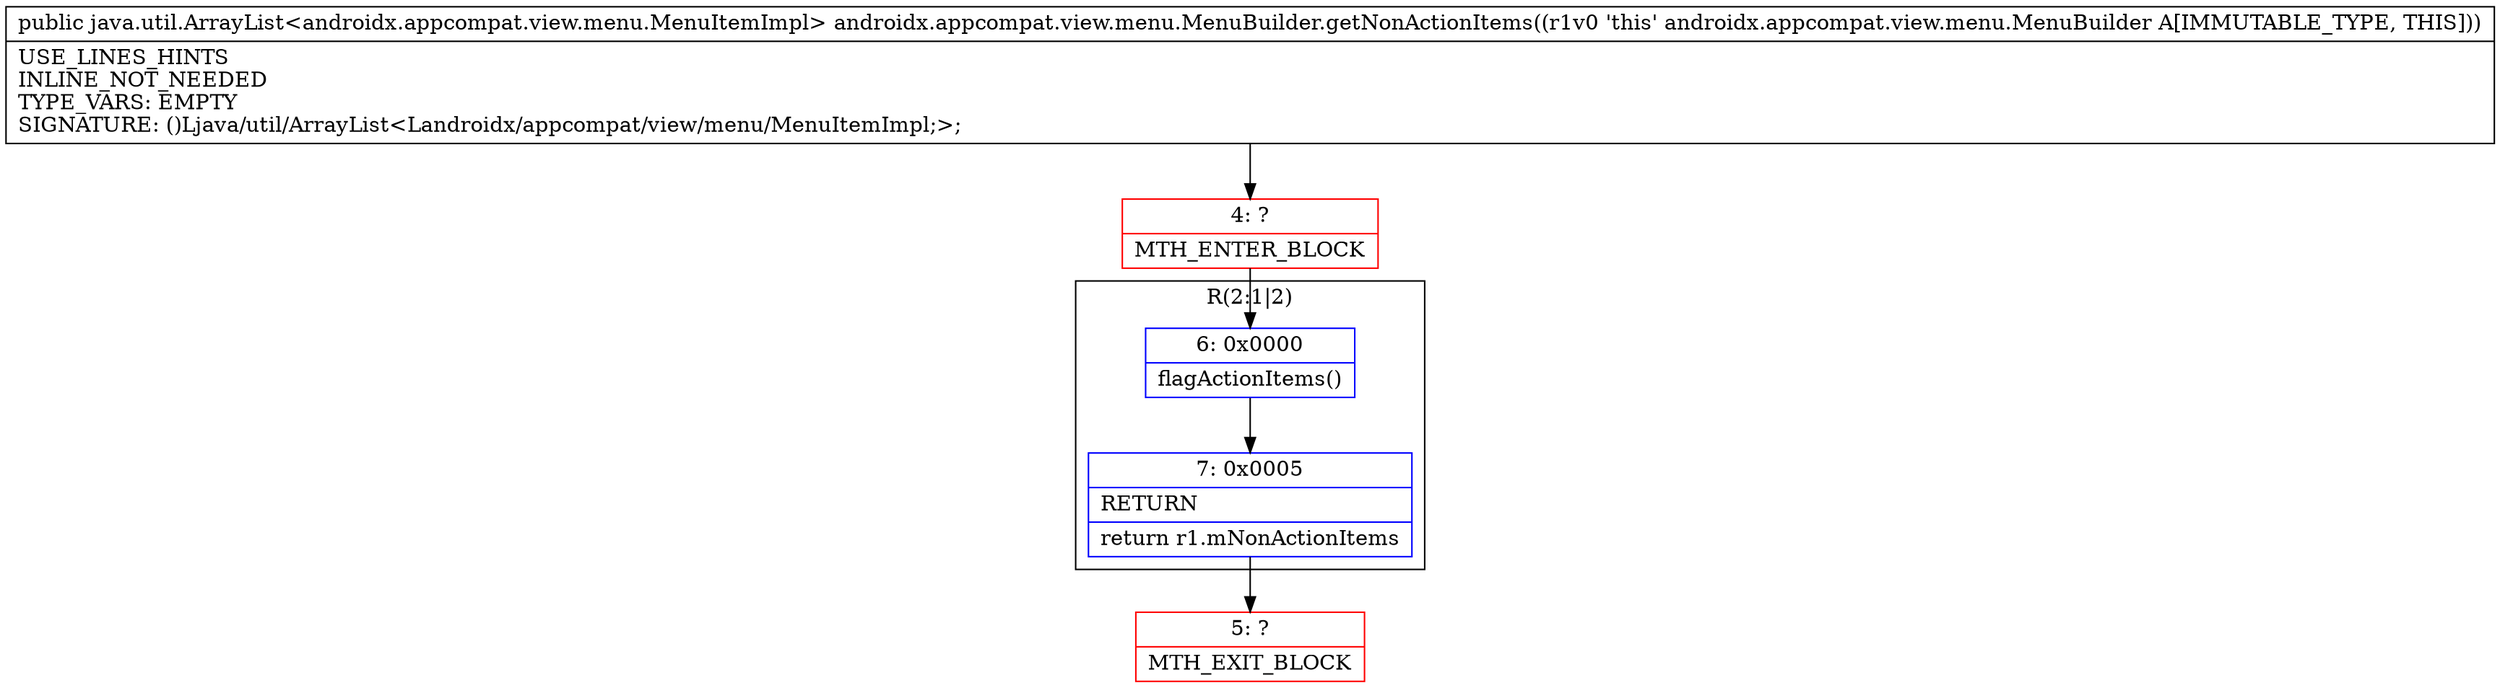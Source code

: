 digraph "CFG forandroidx.appcompat.view.menu.MenuBuilder.getNonActionItems()Ljava\/util\/ArrayList;" {
subgraph cluster_Region_352830219 {
label = "R(2:1|2)";
node [shape=record,color=blue];
Node_6 [shape=record,label="{6\:\ 0x0000|flagActionItems()\l}"];
Node_7 [shape=record,label="{7\:\ 0x0005|RETURN\l|return r1.mNonActionItems\l}"];
}
Node_4 [shape=record,color=red,label="{4\:\ ?|MTH_ENTER_BLOCK\l}"];
Node_5 [shape=record,color=red,label="{5\:\ ?|MTH_EXIT_BLOCK\l}"];
MethodNode[shape=record,label="{public java.util.ArrayList\<androidx.appcompat.view.menu.MenuItemImpl\> androidx.appcompat.view.menu.MenuBuilder.getNonActionItems((r1v0 'this' androidx.appcompat.view.menu.MenuBuilder A[IMMUTABLE_TYPE, THIS]))  | USE_LINES_HINTS\lINLINE_NOT_NEEDED\lTYPE_VARS: EMPTY\lSIGNATURE: ()Ljava\/util\/ArrayList\<Landroidx\/appcompat\/view\/menu\/MenuItemImpl;\>;\l}"];
MethodNode -> Node_4;Node_6 -> Node_7;
Node_7 -> Node_5;
Node_4 -> Node_6;
}

